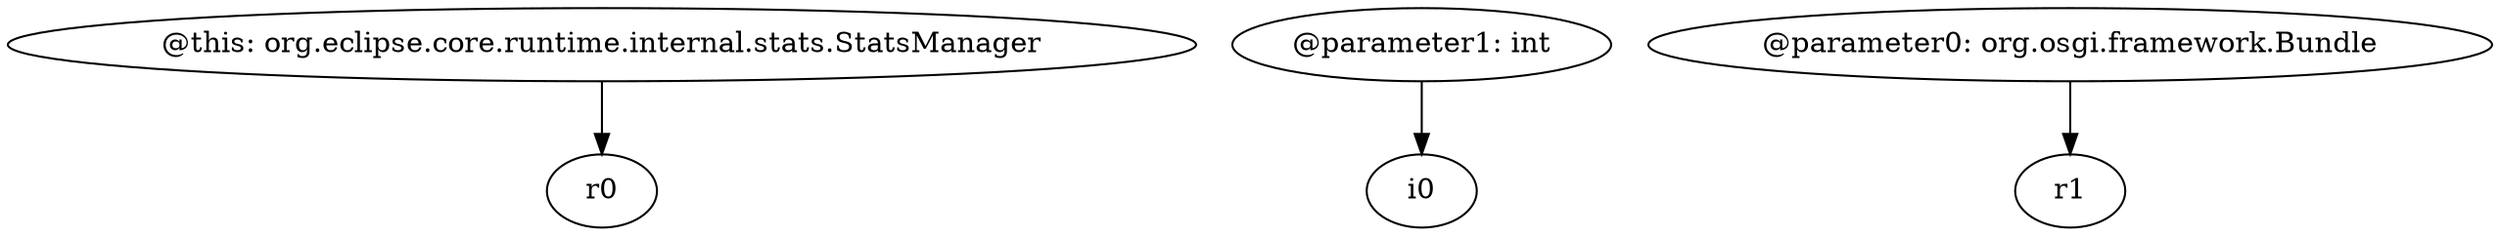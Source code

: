 digraph g {
0[label="@this: org.eclipse.core.runtime.internal.stats.StatsManager"]
1[label="r0"]
0->1[label=""]
2[label="@parameter1: int"]
3[label="i0"]
2->3[label=""]
4[label="@parameter0: org.osgi.framework.Bundle"]
5[label="r1"]
4->5[label=""]
}